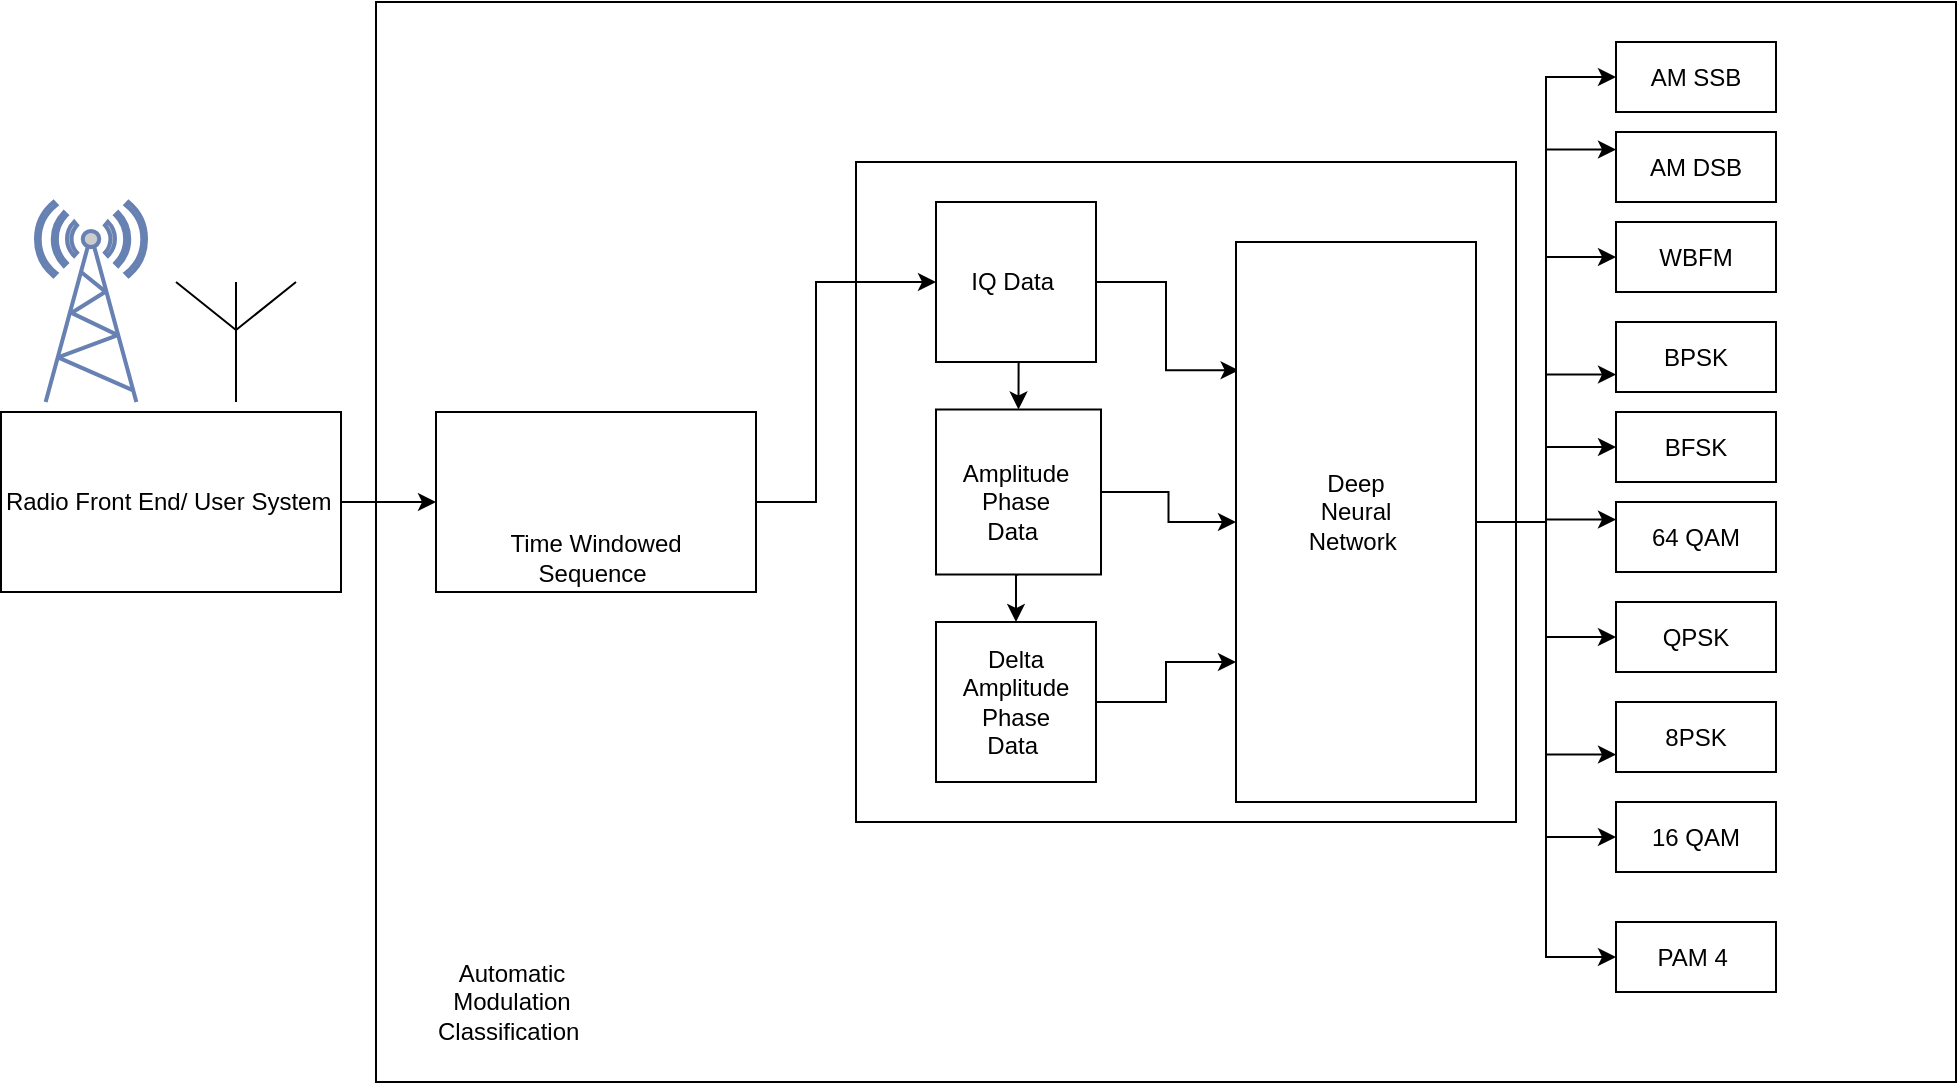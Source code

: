 <mxfile version="14.7.3" type="github">
  <diagram id="7QlxdeWSu62D0qtYst9v" name="Page-1">
    <mxGraphModel dx="1703" dy="792" grid="1" gridSize="10" guides="1" tooltips="1" connect="1" arrows="1" fold="1" page="1" pageScale="1" pageWidth="850" pageHeight="1100" math="0" shadow="0">
      <root>
        <mxCell id="0" />
        <mxCell id="1" parent="0" />
        <mxCell id="q1d7tHSpAYXLzPX4knUf-54" value="" style="rounded=0;whiteSpace=wrap;html=1;" vertex="1" parent="1">
          <mxGeometry x="200" y="20" width="790" height="540" as="geometry" />
        </mxCell>
        <mxCell id="q1d7tHSpAYXLzPX4knUf-1" value="" style="fontColor=#0066CC;verticalAlign=top;verticalLabelPosition=bottom;labelPosition=center;align=center;html=1;outlineConnect=0;fillColor=#CCCCCC;strokeColor=#6881B3;gradientColor=none;gradientDirection=north;strokeWidth=2;shape=mxgraph.networks.radio_tower;" vertex="1" parent="1">
          <mxGeometry x="30" y="120" width="55" height="100" as="geometry" />
        </mxCell>
        <mxCell id="q1d7tHSpAYXLzPX4knUf-2" value="" style="verticalLabelPosition=bottom;shadow=0;dashed=0;align=center;html=1;verticalAlign=top;shape=mxgraph.electrical.radio.aerial_-_antenna_1;" vertex="1" parent="1">
          <mxGeometry x="100" y="160" width="60" height="60" as="geometry" />
        </mxCell>
        <mxCell id="q1d7tHSpAYXLzPX4knUf-52" style="edgeStyle=orthogonalEdgeStyle;rounded=0;orthogonalLoop=1;jettySize=auto;html=1;exitX=1;exitY=0.5;exitDx=0;exitDy=0;entryX=0;entryY=0.5;entryDx=0;entryDy=0;" edge="1" parent="1" source="q1d7tHSpAYXLzPX4knUf-3" target="q1d7tHSpAYXLzPX4knUf-5">
          <mxGeometry relative="1" as="geometry" />
        </mxCell>
        <mxCell id="q1d7tHSpAYXLzPX4knUf-3" value="Radio Front End/ User System&amp;nbsp;" style="rounded=0;whiteSpace=wrap;html=1;" vertex="1" parent="1">
          <mxGeometry x="12.5" y="225" width="170" height="90" as="geometry" />
        </mxCell>
        <mxCell id="q1d7tHSpAYXLzPX4knUf-5" value="" style="rounded=0;whiteSpace=wrap;html=1;" vertex="1" parent="1">
          <mxGeometry x="230" y="225" width="160" height="90" as="geometry" />
        </mxCell>
        <mxCell id="q1d7tHSpAYXLzPX4knUf-4" value="" style="shape=image;html=1;verticalAlign=top;verticalLabelPosition=bottom;labelBackgroundColor=#ffffff;imageAspect=0;aspect=fixed;image=https://cdn1.iconfinder.com/data/icons/line-free/24/Sound_wave-128.png" vertex="1" parent="1">
          <mxGeometry x="287.5" y="235" width="45" height="45" as="geometry" />
        </mxCell>
        <mxCell id="q1d7tHSpAYXLzPX4knUf-7" value="" style="whiteSpace=wrap;html=1;aspect=fixed;" vertex="1" parent="1">
          <mxGeometry x="440" y="100" width="330" height="330" as="geometry" />
        </mxCell>
        <mxCell id="q1d7tHSpAYXLzPX4knUf-46" style="edgeStyle=orthogonalEdgeStyle;rounded=0;orthogonalLoop=1;jettySize=auto;html=1;exitX=1;exitY=0.5;exitDx=0;exitDy=0;entryX=0.011;entryY=0.229;entryDx=0;entryDy=0;entryPerimeter=0;" edge="1" parent="1" source="q1d7tHSpAYXLzPX4knUf-8" target="q1d7tHSpAYXLzPX4knUf-9">
          <mxGeometry relative="1" as="geometry" />
        </mxCell>
        <mxCell id="q1d7tHSpAYXLzPX4knUf-49" style="edgeStyle=orthogonalEdgeStyle;rounded=0;orthogonalLoop=1;jettySize=auto;html=1;exitX=0.5;exitY=1;exitDx=0;exitDy=0;entryX=0.5;entryY=0;entryDx=0;entryDy=0;" edge="1" parent="1" source="q1d7tHSpAYXLzPX4knUf-8" target="q1d7tHSpAYXLzPX4knUf-11">
          <mxGeometry relative="1" as="geometry" />
        </mxCell>
        <mxCell id="q1d7tHSpAYXLzPX4knUf-8" value="IQ Data&amp;nbsp;" style="whiteSpace=wrap;html=1;aspect=fixed;" vertex="1" parent="1">
          <mxGeometry x="480" y="120" width="80" height="80" as="geometry" />
        </mxCell>
        <mxCell id="q1d7tHSpAYXLzPX4knUf-29" style="edgeStyle=orthogonalEdgeStyle;rounded=0;orthogonalLoop=1;jettySize=auto;html=1;exitX=1;exitY=0.5;exitDx=0;exitDy=0;entryX=0;entryY=0.5;entryDx=0;entryDy=0;" edge="1" parent="1" source="q1d7tHSpAYXLzPX4knUf-9" target="q1d7tHSpAYXLzPX4knUf-21">
          <mxGeometry relative="1" as="geometry" />
        </mxCell>
        <mxCell id="q1d7tHSpAYXLzPX4knUf-30" style="edgeStyle=orthogonalEdgeStyle;rounded=0;orthogonalLoop=1;jettySize=auto;html=1;exitX=1;exitY=0.5;exitDx=0;exitDy=0;entryX=0;entryY=0.5;entryDx=0;entryDy=0;" edge="1" parent="1" source="q1d7tHSpAYXLzPX4knUf-9" target="q1d7tHSpAYXLzPX4knUf-19">
          <mxGeometry relative="1" as="geometry" />
        </mxCell>
        <mxCell id="q1d7tHSpAYXLzPX4knUf-31" style="edgeStyle=orthogonalEdgeStyle;rounded=0;orthogonalLoop=1;jettySize=auto;html=1;exitX=1;exitY=0.5;exitDx=0;exitDy=0;entryX=0;entryY=0.75;entryDx=0;entryDy=0;" edge="1" parent="1" source="q1d7tHSpAYXLzPX4knUf-9" target="q1d7tHSpAYXLzPX4knUf-18">
          <mxGeometry relative="1" as="geometry" />
        </mxCell>
        <mxCell id="q1d7tHSpAYXLzPX4knUf-32" style="edgeStyle=orthogonalEdgeStyle;rounded=0;orthogonalLoop=1;jettySize=auto;html=1;exitX=1;exitY=0.5;exitDx=0;exitDy=0;" edge="1" parent="1" source="q1d7tHSpAYXLzPX4knUf-9" target="q1d7tHSpAYXLzPX4knUf-17">
          <mxGeometry relative="1" as="geometry" />
        </mxCell>
        <mxCell id="q1d7tHSpAYXLzPX4knUf-33" style="edgeStyle=orthogonalEdgeStyle;rounded=0;orthogonalLoop=1;jettySize=auto;html=1;exitX=1;exitY=0.5;exitDx=0;exitDy=0;entryX=0;entryY=0.25;entryDx=0;entryDy=0;" edge="1" parent="1" source="q1d7tHSpAYXLzPX4knUf-9" target="q1d7tHSpAYXLzPX4knUf-16">
          <mxGeometry relative="1" as="geometry" />
        </mxCell>
        <mxCell id="q1d7tHSpAYXLzPX4knUf-34" style="edgeStyle=orthogonalEdgeStyle;rounded=0;orthogonalLoop=1;jettySize=auto;html=1;exitX=1;exitY=0.5;exitDx=0;exitDy=0;entryX=0;entryY=0.5;entryDx=0;entryDy=0;" edge="1" parent="1" source="q1d7tHSpAYXLzPX4knUf-9" target="q1d7tHSpAYXLzPX4knUf-15">
          <mxGeometry relative="1" as="geometry" />
        </mxCell>
        <mxCell id="q1d7tHSpAYXLzPX4knUf-35" style="edgeStyle=orthogonalEdgeStyle;rounded=0;orthogonalLoop=1;jettySize=auto;html=1;exitX=1;exitY=0.5;exitDx=0;exitDy=0;entryX=0;entryY=0.75;entryDx=0;entryDy=0;" edge="1" parent="1" source="q1d7tHSpAYXLzPX4knUf-9" target="q1d7tHSpAYXLzPX4knUf-14">
          <mxGeometry relative="1" as="geometry" />
        </mxCell>
        <mxCell id="q1d7tHSpAYXLzPX4knUf-36" style="edgeStyle=orthogonalEdgeStyle;rounded=0;orthogonalLoop=1;jettySize=auto;html=1;exitX=1;exitY=0.5;exitDx=0;exitDy=0;entryX=0;entryY=0.5;entryDx=0;entryDy=0;" edge="1" parent="1" source="q1d7tHSpAYXLzPX4knUf-9" target="q1d7tHSpAYXLzPX4knUf-10">
          <mxGeometry relative="1" as="geometry" />
        </mxCell>
        <mxCell id="q1d7tHSpAYXLzPX4knUf-37" style="edgeStyle=orthogonalEdgeStyle;rounded=0;orthogonalLoop=1;jettySize=auto;html=1;exitX=1;exitY=0.5;exitDx=0;exitDy=0;entryX=0;entryY=0.25;entryDx=0;entryDy=0;" edge="1" parent="1" source="q1d7tHSpAYXLzPX4knUf-9" target="q1d7tHSpAYXLzPX4knUf-13">
          <mxGeometry relative="1" as="geometry" />
        </mxCell>
        <mxCell id="q1d7tHSpAYXLzPX4knUf-38" style="edgeStyle=orthogonalEdgeStyle;rounded=0;orthogonalLoop=1;jettySize=auto;html=1;exitX=1;exitY=0.5;exitDx=0;exitDy=0;entryX=0;entryY=0.5;entryDx=0;entryDy=0;" edge="1" parent="1" source="q1d7tHSpAYXLzPX4knUf-9" target="q1d7tHSpAYXLzPX4knUf-20">
          <mxGeometry relative="1" as="geometry" />
        </mxCell>
        <mxCell id="q1d7tHSpAYXLzPX4knUf-9" value="" style="rounded=0;whiteSpace=wrap;html=1;" vertex="1" parent="1">
          <mxGeometry x="630" y="140" width="120" height="280" as="geometry" />
        </mxCell>
        <mxCell id="q1d7tHSpAYXLzPX4knUf-10" value="WBFM" style="rounded=0;whiteSpace=wrap;html=1;" vertex="1" parent="1">
          <mxGeometry x="820" y="130" width="80" height="35" as="geometry" />
        </mxCell>
        <mxCell id="q1d7tHSpAYXLzPX4knUf-47" style="edgeStyle=orthogonalEdgeStyle;rounded=0;orthogonalLoop=1;jettySize=auto;html=1;exitX=1;exitY=0.5;exitDx=0;exitDy=0;" edge="1" parent="1" source="q1d7tHSpAYXLzPX4knUf-11" target="q1d7tHSpAYXLzPX4knUf-9">
          <mxGeometry relative="1" as="geometry" />
        </mxCell>
        <mxCell id="q1d7tHSpAYXLzPX4knUf-50" style="edgeStyle=orthogonalEdgeStyle;rounded=0;orthogonalLoop=1;jettySize=auto;html=1;exitX=0.5;exitY=1;exitDx=0;exitDy=0;entryX=0.5;entryY=0;entryDx=0;entryDy=0;" edge="1" parent="1" source="q1d7tHSpAYXLzPX4knUf-11" target="q1d7tHSpAYXLzPX4knUf-12">
          <mxGeometry relative="1" as="geometry" />
        </mxCell>
        <mxCell id="q1d7tHSpAYXLzPX4knUf-11" value="" style="whiteSpace=wrap;html=1;aspect=fixed;" vertex="1" parent="1">
          <mxGeometry x="480" y="223.75" width="82.5" height="82.5" as="geometry" />
        </mxCell>
        <mxCell id="q1d7tHSpAYXLzPX4knUf-48" style="edgeStyle=orthogonalEdgeStyle;rounded=0;orthogonalLoop=1;jettySize=auto;html=1;exitX=1;exitY=0.5;exitDx=0;exitDy=0;entryX=0;entryY=0.75;entryDx=0;entryDy=0;" edge="1" parent="1" source="q1d7tHSpAYXLzPX4knUf-12" target="q1d7tHSpAYXLzPX4knUf-9">
          <mxGeometry relative="1" as="geometry" />
        </mxCell>
        <mxCell id="q1d7tHSpAYXLzPX4knUf-12" value="" style="whiteSpace=wrap;html=1;aspect=fixed;" vertex="1" parent="1">
          <mxGeometry x="480" y="330" width="80" height="80" as="geometry" />
        </mxCell>
        <mxCell id="q1d7tHSpAYXLzPX4knUf-13" value="AM DSB" style="rounded=0;whiteSpace=wrap;html=1;" vertex="1" parent="1">
          <mxGeometry x="820" y="85" width="80" height="35" as="geometry" />
        </mxCell>
        <mxCell id="q1d7tHSpAYXLzPX4knUf-14" value="BPSK" style="rounded=0;whiteSpace=wrap;html=1;" vertex="1" parent="1">
          <mxGeometry x="820" y="180" width="80" height="35" as="geometry" />
        </mxCell>
        <mxCell id="q1d7tHSpAYXLzPX4knUf-15" value="BFSK" style="rounded=0;whiteSpace=wrap;html=1;" vertex="1" parent="1">
          <mxGeometry x="820" y="225" width="80" height="35" as="geometry" />
        </mxCell>
        <mxCell id="q1d7tHSpAYXLzPX4knUf-16" value="64 QAM" style="rounded=0;whiteSpace=wrap;html=1;" vertex="1" parent="1">
          <mxGeometry x="820" y="270" width="80" height="35" as="geometry" />
        </mxCell>
        <mxCell id="q1d7tHSpAYXLzPX4knUf-17" value="QPSK" style="rounded=0;whiteSpace=wrap;html=1;" vertex="1" parent="1">
          <mxGeometry x="820" y="320" width="80" height="35" as="geometry" />
        </mxCell>
        <mxCell id="q1d7tHSpAYXLzPX4knUf-18" value="8PSK" style="rounded=0;whiteSpace=wrap;html=1;" vertex="1" parent="1">
          <mxGeometry x="820" y="370" width="80" height="35" as="geometry" />
        </mxCell>
        <mxCell id="q1d7tHSpAYXLzPX4knUf-19" value="16 QAM" style="rounded=0;whiteSpace=wrap;html=1;" vertex="1" parent="1">
          <mxGeometry x="820" y="420" width="80" height="35" as="geometry" />
        </mxCell>
        <mxCell id="q1d7tHSpAYXLzPX4knUf-20" value="AM SSB" style="rounded=0;whiteSpace=wrap;html=1;" vertex="1" parent="1">
          <mxGeometry x="820" y="40" width="80" height="35" as="geometry" />
        </mxCell>
        <mxCell id="q1d7tHSpAYXLzPX4knUf-21" value="PAM 4&amp;nbsp;" style="rounded=0;whiteSpace=wrap;html=1;" vertex="1" parent="1">
          <mxGeometry x="820" y="480" width="80" height="35" as="geometry" />
        </mxCell>
        <mxCell id="q1d7tHSpAYXLzPX4knUf-22" value="Time Windowed Sequence&amp;nbsp;" style="text;html=1;strokeColor=none;fillColor=none;align=center;verticalAlign=middle;whiteSpace=wrap;rounded=0;" vertex="1" parent="1">
          <mxGeometry x="260" y="290" width="100" height="15" as="geometry" />
        </mxCell>
        <mxCell id="q1d7tHSpAYXLzPX4knUf-24" value="Amplitude Phase Data&amp;nbsp;" style="text;html=1;strokeColor=none;fillColor=none;align=center;verticalAlign=middle;whiteSpace=wrap;rounded=0;" vertex="1" parent="1">
          <mxGeometry x="500" y="260" width="40" height="20" as="geometry" />
        </mxCell>
        <mxCell id="q1d7tHSpAYXLzPX4knUf-27" value="Delta Amplitude Phase Data&amp;nbsp;" style="text;html=1;strokeColor=none;fillColor=none;align=center;verticalAlign=middle;whiteSpace=wrap;rounded=0;" vertex="1" parent="1">
          <mxGeometry x="500" y="360" width="40" height="20" as="geometry" />
        </mxCell>
        <mxCell id="q1d7tHSpAYXLzPX4knUf-28" value="Deep Neural Network&amp;nbsp;" style="text;html=1;strokeColor=none;fillColor=none;align=center;verticalAlign=middle;whiteSpace=wrap;rounded=0;" vertex="1" parent="1">
          <mxGeometry x="670" y="235" width="40" height="80" as="geometry" />
        </mxCell>
        <mxCell id="q1d7tHSpAYXLzPX4knUf-51" style="edgeStyle=orthogonalEdgeStyle;rounded=0;orthogonalLoop=1;jettySize=auto;html=1;exitX=1;exitY=0.5;exitDx=0;exitDy=0;entryX=0;entryY=0.5;entryDx=0;entryDy=0;" edge="1" parent="1" source="q1d7tHSpAYXLzPX4knUf-5" target="q1d7tHSpAYXLzPX4knUf-8">
          <mxGeometry relative="1" as="geometry">
            <Array as="points">
              <mxPoint x="420" y="270" />
              <mxPoint x="420" y="160" />
            </Array>
          </mxGeometry>
        </mxCell>
        <mxCell id="q1d7tHSpAYXLzPX4knUf-55" value="Automatic Modulation Classification&amp;nbsp;" style="text;html=1;strokeColor=none;fillColor=none;align=center;verticalAlign=middle;whiteSpace=wrap;rounded=0;" vertex="1" parent="1">
          <mxGeometry x="247.5" y="510" width="40" height="20" as="geometry" />
        </mxCell>
      </root>
    </mxGraphModel>
  </diagram>
</mxfile>

